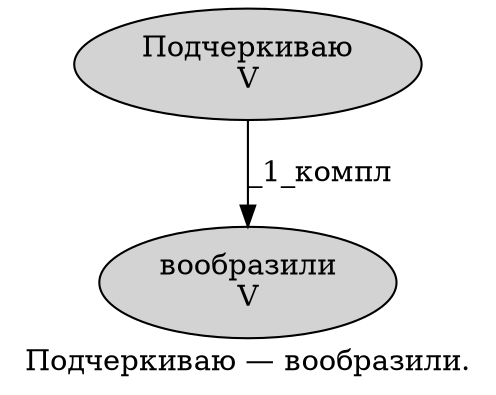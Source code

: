 digraph SENTENCE_3195 {
	graph [label="Подчеркиваю — вообразили."]
	node [style=filled]
		0 [label="Подчеркиваю
V" color="" fillcolor=lightgray penwidth=1 shape=ellipse]
		2 [label="вообразили
V" color="" fillcolor=lightgray penwidth=1 shape=ellipse]
			0 -> 2 [label="_1_компл"]
}